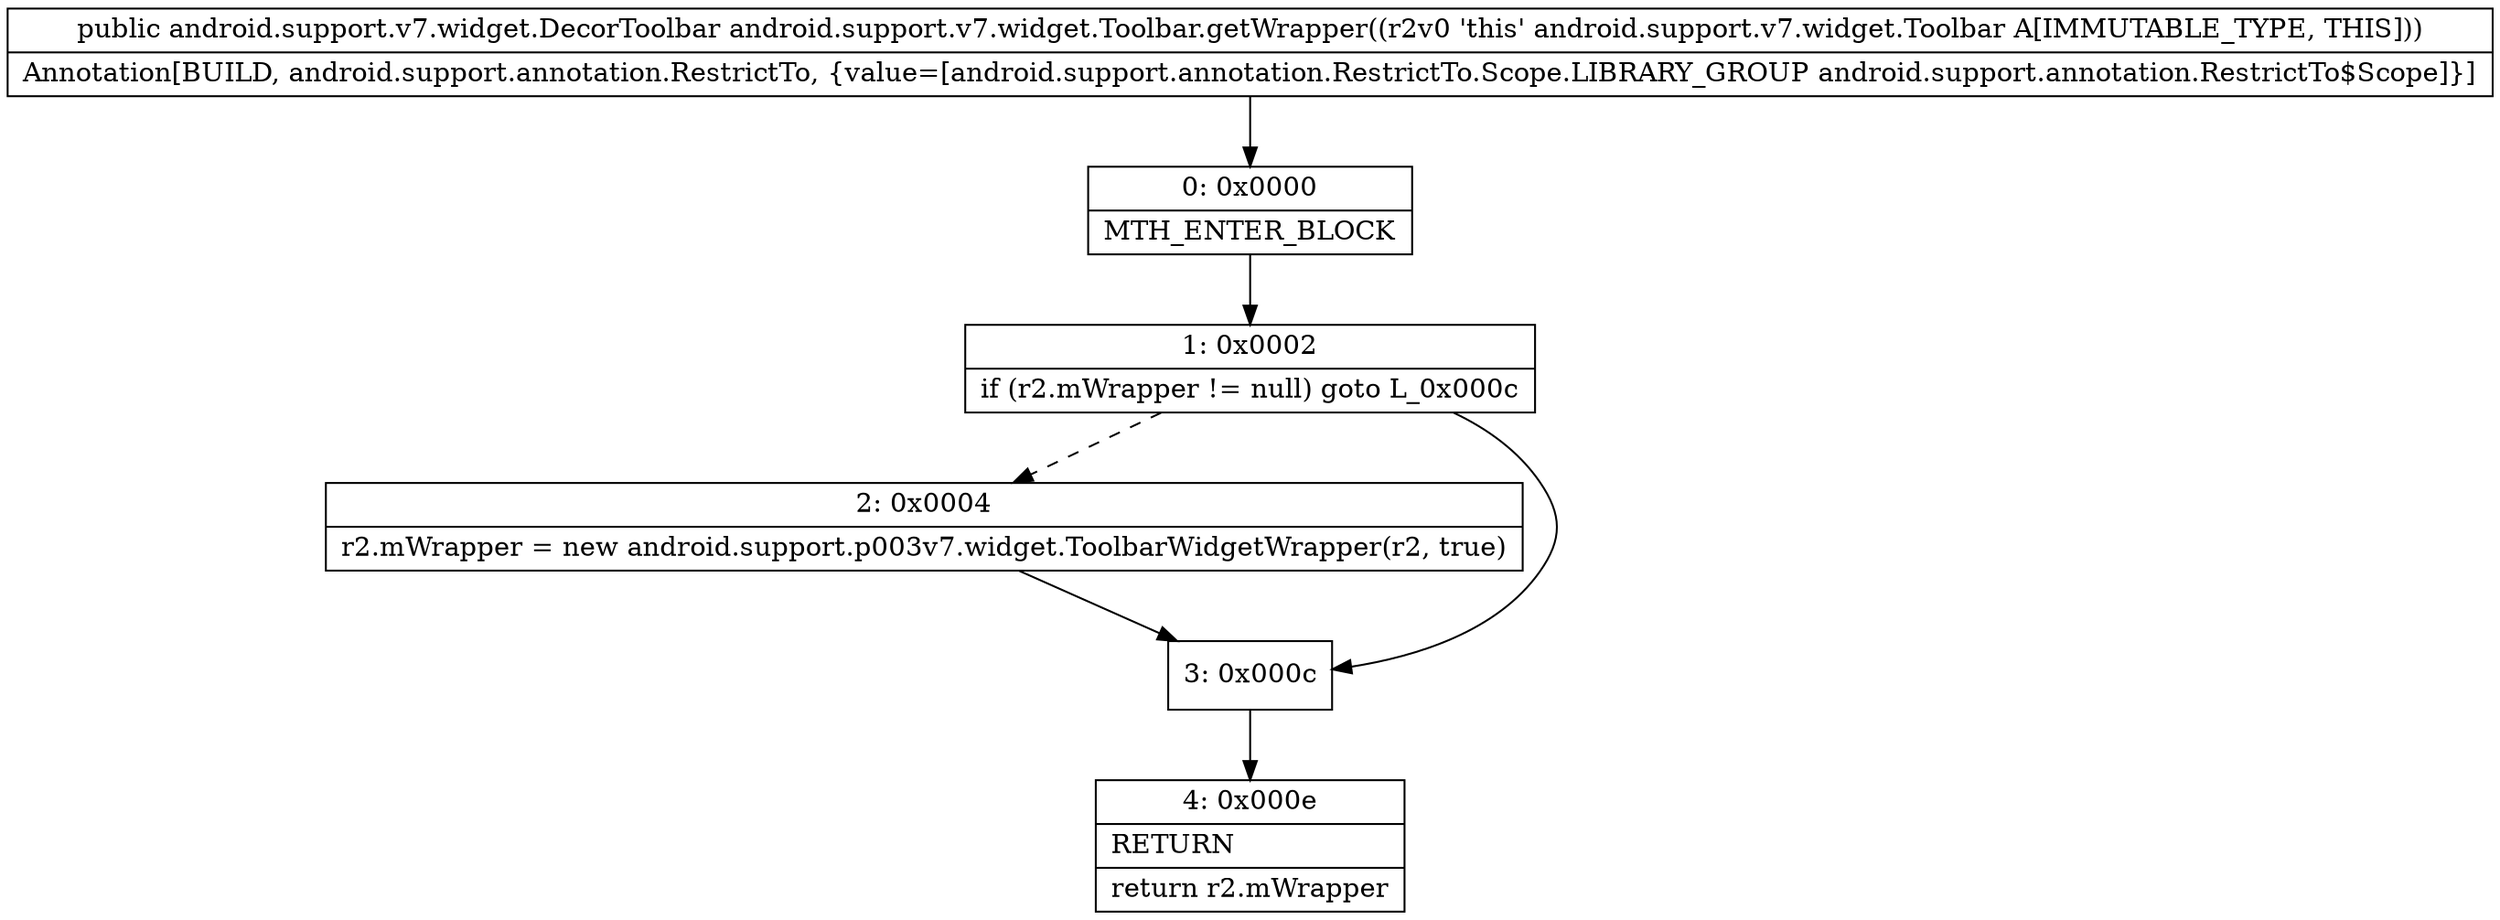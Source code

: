 digraph "CFG forandroid.support.v7.widget.Toolbar.getWrapper()Landroid\/support\/v7\/widget\/DecorToolbar;" {
Node_0 [shape=record,label="{0\:\ 0x0000|MTH_ENTER_BLOCK\l}"];
Node_1 [shape=record,label="{1\:\ 0x0002|if (r2.mWrapper != null) goto L_0x000c\l}"];
Node_2 [shape=record,label="{2\:\ 0x0004|r2.mWrapper = new android.support.p003v7.widget.ToolbarWidgetWrapper(r2, true)\l}"];
Node_3 [shape=record,label="{3\:\ 0x000c}"];
Node_4 [shape=record,label="{4\:\ 0x000e|RETURN\l|return r2.mWrapper\l}"];
MethodNode[shape=record,label="{public android.support.v7.widget.DecorToolbar android.support.v7.widget.Toolbar.getWrapper((r2v0 'this' android.support.v7.widget.Toolbar A[IMMUTABLE_TYPE, THIS]))  | Annotation[BUILD, android.support.annotation.RestrictTo, \{value=[android.support.annotation.RestrictTo.Scope.LIBRARY_GROUP android.support.annotation.RestrictTo$Scope]\}]\l}"];
MethodNode -> Node_0;
Node_0 -> Node_1;
Node_1 -> Node_2[style=dashed];
Node_1 -> Node_3;
Node_2 -> Node_3;
Node_3 -> Node_4;
}


